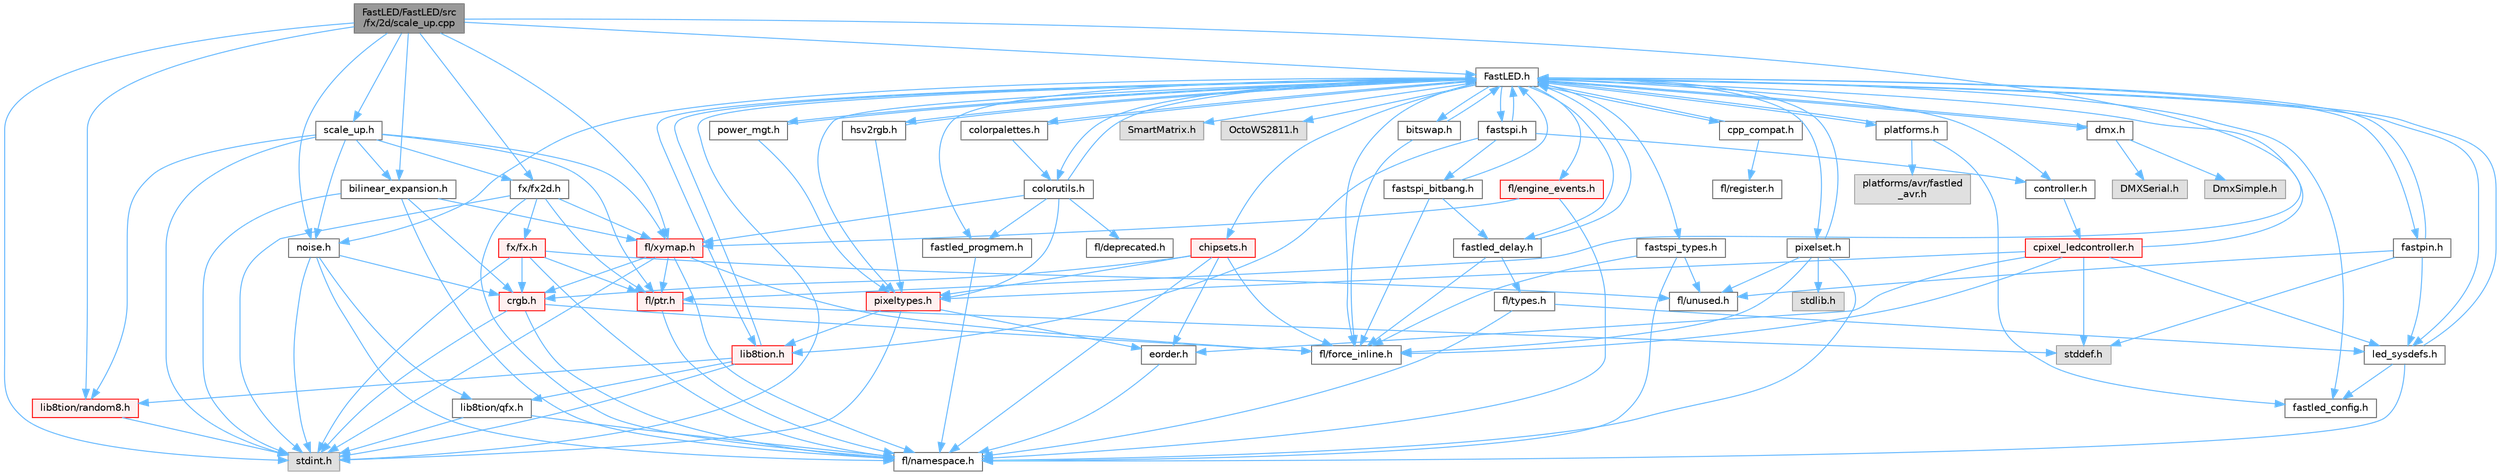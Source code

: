 digraph "FastLED/FastLED/src/fx/2d/scale_up.cpp"
{
 // LATEX_PDF_SIZE
  bgcolor="transparent";
  edge [fontname=Helvetica,fontsize=10,labelfontname=Helvetica,labelfontsize=10];
  node [fontname=Helvetica,fontsize=10,shape=box,height=0.2,width=0.4];
  Node1 [id="Node000001",label="FastLED/FastLED/src\l/fx/2d/scale_up.cpp",height=0.2,width=0.4,color="gray40", fillcolor="grey60", style="filled", fontcolor="black",tooltip=" "];
  Node1 -> Node2 [id="edge1_Node000001_Node000002",color="steelblue1",style="solid",tooltip=" "];
  Node2 [id="Node000002",label="stdint.h",height=0.2,width=0.4,color="grey60", fillcolor="#E0E0E0", style="filled",tooltip=" "];
  Node1 -> Node3 [id="edge2_Node000001_Node000003",color="steelblue1",style="solid",tooltip=" "];
  Node3 [id="Node000003",label="FastLED.h",height=0.2,width=0.4,color="grey40", fillcolor="white", style="filled",URL="$db/d97/_fast_l_e_d_8h.html",tooltip="central include file for FastLED, defines the CFastLED class/object"];
  Node3 -> Node2 [id="edge3_Node000003_Node000002",color="steelblue1",style="solid",tooltip=" "];
  Node3 -> Node4 [id="edge4_Node000003_Node000004",color="steelblue1",style="solid",tooltip=" "];
  Node4 [id="Node000004",label="SmartMatrix.h",height=0.2,width=0.4,color="grey60", fillcolor="#E0E0E0", style="filled",tooltip=" "];
  Node3 -> Node5 [id="edge5_Node000003_Node000005",color="steelblue1",style="solid",tooltip=" "];
  Node5 [id="Node000005",label="OctoWS2811.h",height=0.2,width=0.4,color="grey60", fillcolor="#E0E0E0", style="filled",tooltip=" "];
  Node3 -> Node6 [id="edge6_Node000003_Node000006",color="steelblue1",style="solid",tooltip=" "];
  Node6 [id="Node000006",label="fl/force_inline.h",height=0.2,width=0.4,color="grey40", fillcolor="white", style="filled",URL="$d8/d2d/fl_2force__inline_8h.html",tooltip=" "];
  Node3 -> Node7 [id="edge7_Node000003_Node000007",color="steelblue1",style="solid",tooltip=" "];
  Node7 [id="Node000007",label="cpp_compat.h",height=0.2,width=0.4,color="grey40", fillcolor="white", style="filled",URL="$d9/d13/cpp__compat_8h.html",tooltip="Compatibility functions based on C++ version."];
  Node7 -> Node3 [id="edge8_Node000007_Node000003",color="steelblue1",style="solid",tooltip=" "];
  Node7 -> Node8 [id="edge9_Node000007_Node000008",color="steelblue1",style="solid",tooltip=" "];
  Node8 [id="Node000008",label="fl/register.h",height=0.2,width=0.4,color="grey40", fillcolor="white", style="filled",URL="$d8/dc1/fl_2register_8h.html",tooltip=" "];
  Node3 -> Node9 [id="edge10_Node000003_Node000009",color="steelblue1",style="solid",tooltip=" "];
  Node9 [id="Node000009",label="fastled_config.h",height=0.2,width=0.4,color="grey40", fillcolor="white", style="filled",URL="$d5/d11/fastled__config_8h.html",tooltip="Contains definitions that can be used to configure FastLED at compile time."];
  Node3 -> Node10 [id="edge11_Node000003_Node000010",color="steelblue1",style="solid",tooltip=" "];
  Node10 [id="Node000010",label="led_sysdefs.h",height=0.2,width=0.4,color="grey40", fillcolor="white", style="filled",URL="$d9/d3e/led__sysdefs_8h.html",tooltip="Determines which platform system definitions to include."];
  Node10 -> Node3 [id="edge12_Node000010_Node000003",color="steelblue1",style="solid",tooltip=" "];
  Node10 -> Node9 [id="edge13_Node000010_Node000009",color="steelblue1",style="solid",tooltip=" "];
  Node10 -> Node11 [id="edge14_Node000010_Node000011",color="steelblue1",style="solid",tooltip=" "];
  Node11 [id="Node000011",label="fl/namespace.h",height=0.2,width=0.4,color="grey40", fillcolor="white", style="filled",URL="$df/d2a/namespace_8h.html",tooltip="Implements the FastLED namespace macros."];
  Node3 -> Node12 [id="edge15_Node000003_Node000012",color="steelblue1",style="solid",tooltip=" "];
  Node12 [id="Node000012",label="fastled_delay.h",height=0.2,width=0.4,color="grey40", fillcolor="white", style="filled",URL="$d0/da8/fastled__delay_8h.html",tooltip="Utility functions and classes for managing delay cycles."];
  Node12 -> Node3 [id="edge16_Node000012_Node000003",color="steelblue1",style="solid",tooltip=" "];
  Node12 -> Node13 [id="edge17_Node000012_Node000013",color="steelblue1",style="solid",tooltip=" "];
  Node13 [id="Node000013",label="fl/types.h",height=0.2,width=0.4,color="grey40", fillcolor="white", style="filled",URL="$d7/da1/fl_2types_8h.html",tooltip=" "];
  Node13 -> Node10 [id="edge18_Node000013_Node000010",color="steelblue1",style="solid",tooltip=" "];
  Node13 -> Node11 [id="edge19_Node000013_Node000011",color="steelblue1",style="solid",tooltip=" "];
  Node12 -> Node6 [id="edge20_Node000012_Node000006",color="steelblue1",style="solid",tooltip=" "];
  Node3 -> Node14 [id="edge21_Node000003_Node000014",color="steelblue1",style="solid",tooltip=" "];
  Node14 [id="Node000014",label="bitswap.h",height=0.2,width=0.4,color="grey40", fillcolor="white", style="filled",URL="$de/ded/bitswap_8h.html",tooltip="Functions for doing a rotation of bits/bytes used by parallel output."];
  Node14 -> Node3 [id="edge22_Node000014_Node000003",color="steelblue1",style="solid",tooltip=" "];
  Node14 -> Node6 [id="edge23_Node000014_Node000006",color="steelblue1",style="solid",tooltip=" "];
  Node3 -> Node15 [id="edge24_Node000003_Node000015",color="steelblue1",style="solid",tooltip=" "];
  Node15 [id="Node000015",label="controller.h",height=0.2,width=0.4,color="grey40", fillcolor="white", style="filled",URL="$d2/dd9/controller_8h.html",tooltip="deprecated: base definitions used by led controllers for writing out led data"];
  Node15 -> Node16 [id="edge25_Node000015_Node000016",color="steelblue1",style="solid",tooltip=" "];
  Node16 [id="Node000016",label="cpixel_ledcontroller.h",height=0.2,width=0.4,color="red", fillcolor="#FFF0F0", style="filled",URL="$d9/d57/cpixel__ledcontroller_8h.html",tooltip="defines the templated version of the CLEDController class"];
  Node16 -> Node17 [id="edge26_Node000016_Node000017",color="steelblue1",style="solid",tooltip=" "];
  Node17 [id="Node000017",label="stddef.h",height=0.2,width=0.4,color="grey60", fillcolor="#E0E0E0", style="filled",tooltip=" "];
  Node16 -> Node3 [id="edge27_Node000016_Node000003",color="steelblue1",style="solid",tooltip=" "];
  Node16 -> Node10 [id="edge28_Node000016_Node000010",color="steelblue1",style="solid",tooltip=" "];
  Node16 -> Node18 [id="edge29_Node000016_Node000018",color="steelblue1",style="solid",tooltip=" "];
  Node18 [id="Node000018",label="pixeltypes.h",height=0.2,width=0.4,color="red", fillcolor="#FFF0F0", style="filled",URL="$d2/dba/pixeltypes_8h.html",tooltip="Includes defintions for RGB and HSV pixels."];
  Node18 -> Node2 [id="edge30_Node000018_Node000002",color="steelblue1",style="solid",tooltip=" "];
  Node18 -> Node19 [id="edge31_Node000018_Node000019",color="steelblue1",style="solid",tooltip=" "];
  Node19 [id="Node000019",label="lib8tion.h",height=0.2,width=0.4,color="red", fillcolor="#FFF0F0", style="filled",URL="$df/da5/lib8tion_8h.html",tooltip="Fast, efficient 8-bit math functions specifically designed for high-performance LED programming."];
  Node19 -> Node3 [id="edge32_Node000019_Node000003",color="steelblue1",style="solid",tooltip=" "];
  Node19 -> Node2 [id="edge33_Node000019_Node000002",color="steelblue1",style="solid",tooltip=" "];
  Node19 -> Node22 [id="edge34_Node000019_Node000022",color="steelblue1",style="solid",tooltip=" "];
  Node22 [id="Node000022",label="lib8tion/qfx.h",height=0.2,width=0.4,color="grey40", fillcolor="white", style="filled",URL="$d2/d19/qfx_8h.html",tooltip=" "];
  Node22 -> Node2 [id="edge35_Node000022_Node000002",color="steelblue1",style="solid",tooltip=" "];
  Node22 -> Node11 [id="edge36_Node000022_Node000011",color="steelblue1",style="solid",tooltip=" "];
  Node19 -> Node31 [id="edge37_Node000019_Node000031",color="steelblue1",style="solid",tooltip=" "];
  Node31 [id="Node000031",label="lib8tion/random8.h",height=0.2,width=0.4,color="red", fillcolor="#FFF0F0", style="filled",URL="$d9/dfa/random8_8h.html",tooltip="Fast, efficient random number generators specifically designed for high-performance LED programming."];
  Node31 -> Node2 [id="edge38_Node000031_Node000002",color="steelblue1",style="solid",tooltip=" "];
  Node18 -> Node33 [id="edge39_Node000018_Node000033",color="steelblue1",style="solid",tooltip=" "];
  Node33 [id="Node000033",label="eorder.h",height=0.2,width=0.4,color="grey40", fillcolor="white", style="filled",URL="$db/d07/eorder_8h.html",tooltip="Defines color channel ordering enumerations."];
  Node33 -> Node11 [id="edge40_Node000033_Node000011",color="steelblue1",style="solid",tooltip=" "];
  Node16 -> Node33 [id="edge41_Node000016_Node000033",color="steelblue1",style="solid",tooltip=" "];
  Node16 -> Node6 [id="edge42_Node000016_Node000006",color="steelblue1",style="solid",tooltip=" "];
  Node3 -> Node63 [id="edge43_Node000003_Node000063",color="steelblue1",style="solid",tooltip=" "];
  Node63 [id="Node000063",label="fastpin.h",height=0.2,width=0.4,color="grey40", fillcolor="white", style="filled",URL="$db/d65/fastpin_8h.html",tooltip="Class base definitions for defining fast pin access."];
  Node63 -> Node3 [id="edge44_Node000063_Node000003",color="steelblue1",style="solid",tooltip=" "];
  Node63 -> Node10 [id="edge45_Node000063_Node000010",color="steelblue1",style="solid",tooltip=" "];
  Node63 -> Node17 [id="edge46_Node000063_Node000017",color="steelblue1",style="solid",tooltip=" "];
  Node63 -> Node48 [id="edge47_Node000063_Node000048",color="steelblue1",style="solid",tooltip=" "];
  Node48 [id="Node000048",label="fl/unused.h",height=0.2,width=0.4,color="grey40", fillcolor="white", style="filled",URL="$d8/d4b/unused_8h.html",tooltip=" "];
  Node3 -> Node64 [id="edge48_Node000003_Node000064",color="steelblue1",style="solid",tooltip=" "];
  Node64 [id="Node000064",label="fastspi_types.h",height=0.2,width=0.4,color="grey40", fillcolor="white", style="filled",URL="$d2/ddb/fastspi__types_8h.html",tooltip="Data types and constants used by SPI interfaces."];
  Node64 -> Node6 [id="edge49_Node000064_Node000006",color="steelblue1",style="solid",tooltip=" "];
  Node64 -> Node11 [id="edge50_Node000064_Node000011",color="steelblue1",style="solid",tooltip=" "];
  Node64 -> Node48 [id="edge51_Node000064_Node000048",color="steelblue1",style="solid",tooltip=" "];
  Node3 -> Node65 [id="edge52_Node000003_Node000065",color="steelblue1",style="solid",tooltip=" "];
  Node65 [id="Node000065",label="dmx.h",height=0.2,width=0.4,color="grey40", fillcolor="white", style="filled",URL="$d3/de1/dmx_8h.html",tooltip="Defines the DMX512-based LED controllers."];
  Node65 -> Node3 [id="edge53_Node000065_Node000003",color="steelblue1",style="solid",tooltip=" "];
  Node65 -> Node66 [id="edge54_Node000065_Node000066",color="steelblue1",style="solid",tooltip=" "];
  Node66 [id="Node000066",label="DmxSimple.h",height=0.2,width=0.4,color="grey60", fillcolor="#E0E0E0", style="filled",tooltip=" "];
  Node65 -> Node67 [id="edge55_Node000065_Node000067",color="steelblue1",style="solid",tooltip=" "];
  Node67 [id="Node000067",label="DMXSerial.h",height=0.2,width=0.4,color="grey60", fillcolor="#E0E0E0", style="filled",tooltip=" "];
  Node3 -> Node68 [id="edge56_Node000003_Node000068",color="steelblue1",style="solid",tooltip=" "];
  Node68 [id="Node000068",label="platforms.h",height=0.2,width=0.4,color="grey40", fillcolor="white", style="filled",URL="$da/dc9/platforms_8h.html",tooltip="Determines which platforms headers to include."];
  Node68 -> Node3 [id="edge57_Node000068_Node000003",color="steelblue1",style="solid",tooltip=" "];
  Node68 -> Node9 [id="edge58_Node000068_Node000009",color="steelblue1",style="solid",tooltip=" "];
  Node68 -> Node69 [id="edge59_Node000068_Node000069",color="steelblue1",style="solid",tooltip=" "];
  Node69 [id="Node000069",label="platforms/avr/fastled\l_avr.h",height=0.2,width=0.4,color="grey60", fillcolor="#E0E0E0", style="filled",tooltip=" "];
  Node3 -> Node70 [id="edge60_Node000003_Node000070",color="steelblue1",style="solid",tooltip=" "];
  Node70 [id="Node000070",label="fastled_progmem.h",height=0.2,width=0.4,color="grey40", fillcolor="white", style="filled",URL="$df/dab/fastled__progmem_8h.html",tooltip="Wrapper definitions to allow seamless use of PROGMEM in environments that have it."];
  Node70 -> Node11 [id="edge61_Node000070_Node000011",color="steelblue1",style="solid",tooltip=" "];
  Node3 -> Node19 [id="edge62_Node000003_Node000019",color="steelblue1",style="solid",tooltip=" "];
  Node3 -> Node18 [id="edge63_Node000003_Node000018",color="steelblue1",style="solid",tooltip=" "];
  Node3 -> Node71 [id="edge64_Node000003_Node000071",color="steelblue1",style="solid",tooltip=" "];
  Node71 [id="Node000071",label="hsv2rgb.h",height=0.2,width=0.4,color="grey40", fillcolor="white", style="filled",URL="$de/d9a/hsv2rgb_8h.html",tooltip="Functions to convert from the HSV colorspace to the RGB colorspace."];
  Node71 -> Node3 [id="edge65_Node000071_Node000003",color="steelblue1",style="solid",tooltip=" "];
  Node71 -> Node18 [id="edge66_Node000071_Node000018",color="steelblue1",style="solid",tooltip=" "];
  Node3 -> Node72 [id="edge67_Node000003_Node000072",color="steelblue1",style="solid",tooltip=" "];
  Node72 [id="Node000072",label="colorutils.h",height=0.2,width=0.4,color="grey40", fillcolor="white", style="filled",URL="$d1/dfb/colorutils_8h.html",tooltip="Utility functions for color fill, palettes, blending, and more."];
  Node72 -> Node3 [id="edge68_Node000072_Node000003",color="steelblue1",style="solid",tooltip=" "];
  Node72 -> Node18 [id="edge69_Node000072_Node000018",color="steelblue1",style="solid",tooltip=" "];
  Node72 -> Node70 [id="edge70_Node000072_Node000070",color="steelblue1",style="solid",tooltip=" "];
  Node72 -> Node51 [id="edge71_Node000072_Node000051",color="steelblue1",style="solid",tooltip=" "];
  Node51 [id="Node000051",label="fl/xymap.h",height=0.2,width=0.4,color="red", fillcolor="#FFF0F0", style="filled",URL="$d6/dc9/fl_2xymap_8h.html",tooltip=" "];
  Node51 -> Node2 [id="edge72_Node000051_Node000002",color="steelblue1",style="solid",tooltip=" "];
  Node51 -> Node26 [id="edge73_Node000051_Node000026",color="steelblue1",style="solid",tooltip=" "];
  Node26 [id="Node000026",label="crgb.h",height=0.2,width=0.4,color="red", fillcolor="#FFF0F0", style="filled",URL="$db/dd1/crgb_8h.html",tooltip="Defines the red, green, and blue (RGB) pixel struct."];
  Node26 -> Node2 [id="edge74_Node000026_Node000002",color="steelblue1",style="solid",tooltip=" "];
  Node26 -> Node11 [id="edge75_Node000026_Node000011",color="steelblue1",style="solid",tooltip=" "];
  Node26 -> Node6 [id="edge76_Node000026_Node000006",color="steelblue1",style="solid",tooltip=" "];
  Node51 -> Node6 [id="edge77_Node000051_Node000006",color="steelblue1",style="solid",tooltip=" "];
  Node51 -> Node36 [id="edge78_Node000051_Node000036",color="steelblue1",style="solid",tooltip=" "];
  Node36 [id="Node000036",label="fl/ptr.h",height=0.2,width=0.4,color="red", fillcolor="#FFF0F0", style="filled",URL="$d7/df1/fl_2ptr_8h.html",tooltip=" "];
  Node36 -> Node17 [id="edge79_Node000036_Node000017",color="steelblue1",style="solid",tooltip=" "];
  Node36 -> Node11 [id="edge80_Node000036_Node000011",color="steelblue1",style="solid",tooltip=" "];
  Node51 -> Node11 [id="edge81_Node000051_Node000011",color="steelblue1",style="solid",tooltip=" "];
  Node72 -> Node73 [id="edge82_Node000072_Node000073",color="steelblue1",style="solid",tooltip=" "];
  Node73 [id="Node000073",label="fl/deprecated.h",height=0.2,width=0.4,color="grey40", fillcolor="white", style="filled",URL="$d4/dce/deprecated_8h.html",tooltip=" "];
  Node3 -> Node74 [id="edge83_Node000003_Node000074",color="steelblue1",style="solid",tooltip=" "];
  Node74 [id="Node000074",label="pixelset.h",height=0.2,width=0.4,color="grey40", fillcolor="white", style="filled",URL="$d4/d46/pixelset_8h.html",tooltip="Declares classes for managing logical groups of LEDs."];
  Node74 -> Node3 [id="edge84_Node000074_Node000003",color="steelblue1",style="solid",tooltip=" "];
  Node74 -> Node6 [id="edge85_Node000074_Node000006",color="steelblue1",style="solid",tooltip=" "];
  Node74 -> Node48 [id="edge86_Node000074_Node000048",color="steelblue1",style="solid",tooltip=" "];
  Node74 -> Node75 [id="edge87_Node000074_Node000075",color="steelblue1",style="solid",tooltip=" "];
  Node75 [id="Node000075",label="stdlib.h",height=0.2,width=0.4,color="grey60", fillcolor="#E0E0E0", style="filled",tooltip=" "];
  Node74 -> Node11 [id="edge88_Node000074_Node000011",color="steelblue1",style="solid",tooltip=" "];
  Node3 -> Node76 [id="edge89_Node000003_Node000076",color="steelblue1",style="solid",tooltip=" "];
  Node76 [id="Node000076",label="colorpalettes.h",height=0.2,width=0.4,color="grey40", fillcolor="white", style="filled",URL="$dc/dcc/colorpalettes_8h.html",tooltip="Declarations for the predefined color palettes supplied by FastLED."];
  Node76 -> Node3 [id="edge90_Node000076_Node000003",color="steelblue1",style="solid",tooltip=" "];
  Node76 -> Node72 [id="edge91_Node000076_Node000072",color="steelblue1",style="solid",tooltip=" "];
  Node3 -> Node77 [id="edge92_Node000003_Node000077",color="steelblue1",style="solid",tooltip=" "];
  Node77 [id="Node000077",label="noise.h",height=0.2,width=0.4,color="grey40", fillcolor="white", style="filled",URL="$d1/d31/noise_8h.html",tooltip="Functions to generate and fill arrays with noise."];
  Node77 -> Node2 [id="edge93_Node000077_Node000002",color="steelblue1",style="solid",tooltip=" "];
  Node77 -> Node26 [id="edge94_Node000077_Node000026",color="steelblue1",style="solid",tooltip=" "];
  Node77 -> Node11 [id="edge95_Node000077_Node000011",color="steelblue1",style="solid",tooltip=" "];
  Node77 -> Node22 [id="edge96_Node000077_Node000022",color="steelblue1",style="solid",tooltip=" "];
  Node3 -> Node78 [id="edge97_Node000003_Node000078",color="steelblue1",style="solid",tooltip=" "];
  Node78 [id="Node000078",label="power_mgt.h",height=0.2,width=0.4,color="grey40", fillcolor="white", style="filled",URL="$dc/d5b/power__mgt_8h.html",tooltip="Functions to limit the power used by FastLED."];
  Node78 -> Node3 [id="edge98_Node000078_Node000003",color="steelblue1",style="solid",tooltip=" "];
  Node78 -> Node18 [id="edge99_Node000078_Node000018",color="steelblue1",style="solid",tooltip=" "];
  Node3 -> Node79 [id="edge100_Node000003_Node000079",color="steelblue1",style="solid",tooltip=" "];
  Node79 [id="Node000079",label="fastspi.h",height=0.2,width=0.4,color="grey40", fillcolor="white", style="filled",URL="$d6/ddc/fastspi_8h.html",tooltip="Serial peripheral interface (SPI) definitions per platform."];
  Node79 -> Node3 [id="edge101_Node000079_Node000003",color="steelblue1",style="solid",tooltip=" "];
  Node79 -> Node15 [id="edge102_Node000079_Node000015",color="steelblue1",style="solid",tooltip=" "];
  Node79 -> Node19 [id="edge103_Node000079_Node000019",color="steelblue1",style="solid",tooltip=" "];
  Node79 -> Node80 [id="edge104_Node000079_Node000080",color="steelblue1",style="solid",tooltip=" "];
  Node80 [id="Node000080",label="fastspi_bitbang.h",height=0.2,width=0.4,color="grey40", fillcolor="white", style="filled",URL="$d9/d8d/fastspi__bitbang_8h.html",tooltip="Software SPI (aka bit-banging) support."];
  Node80 -> Node3 [id="edge105_Node000080_Node000003",color="steelblue1",style="solid",tooltip=" "];
  Node80 -> Node12 [id="edge106_Node000080_Node000012",color="steelblue1",style="solid",tooltip=" "];
  Node80 -> Node6 [id="edge107_Node000080_Node000006",color="steelblue1",style="solid",tooltip=" "];
  Node3 -> Node81 [id="edge108_Node000003_Node000081",color="steelblue1",style="solid",tooltip=" "];
  Node81 [id="Node000081",label="chipsets.h",height=0.2,width=0.4,color="red", fillcolor="#FFF0F0", style="filled",URL="$db/d66/chipsets_8h.html",tooltip="Contains the bulk of the definitions for the various LED chipsets supported."];
  Node81 -> Node18 [id="edge109_Node000081_Node000018",color="steelblue1",style="solid",tooltip=" "];
  Node81 -> Node6 [id="edge110_Node000081_Node000006",color="steelblue1",style="solid",tooltip=" "];
  Node81 -> Node26 [id="edge111_Node000081_Node000026",color="steelblue1",style="solid",tooltip=" "];
  Node81 -> Node33 [id="edge112_Node000081_Node000033",color="steelblue1",style="solid",tooltip=" "];
  Node81 -> Node11 [id="edge113_Node000081_Node000011",color="steelblue1",style="solid",tooltip=" "];
  Node3 -> Node49 [id="edge114_Node000003_Node000049",color="steelblue1",style="solid",tooltip=" "];
  Node49 [id="Node000049",label="fl/engine_events.h",height=0.2,width=0.4,color="red", fillcolor="#FFF0F0", style="filled",URL="$dc/dd9/fl_2engine__events_8h.html",tooltip=" "];
  Node49 -> Node51 [id="edge115_Node000049_Node000051",color="steelblue1",style="solid",tooltip=" "];
  Node49 -> Node11 [id="edge116_Node000049_Node000011",color="steelblue1",style="solid",tooltip=" "];
  Node1 -> Node82 [id="edge117_Node000001_Node000082",color="steelblue1",style="solid",tooltip=" "];
  Node82 [id="Node000082",label="bilinear_expansion.h",height=0.2,width=0.4,color="grey40", fillcolor="white", style="filled",URL="$da/d34/bilinear__expansion_8h.html",tooltip="Demonstrates how to mix noise generation with color palettes on a 2D LED matrix."];
  Node82 -> Node2 [id="edge118_Node000082_Node000002",color="steelblue1",style="solid",tooltip=" "];
  Node82 -> Node26 [id="edge119_Node000082_Node000026",color="steelblue1",style="solid",tooltip=" "];
  Node82 -> Node11 [id="edge120_Node000082_Node000011",color="steelblue1",style="solid",tooltip=" "];
  Node82 -> Node51 [id="edge121_Node000082_Node000051",color="steelblue1",style="solid",tooltip=" "];
  Node1 -> Node36 [id="edge122_Node000001_Node000036",color="steelblue1",style="solid",tooltip=" "];
  Node1 -> Node83 [id="edge123_Node000001_Node000083",color="steelblue1",style="solid",tooltip=" "];
  Node83 [id="Node000083",label="fx/fx2d.h",height=0.2,width=0.4,color="grey40", fillcolor="white", style="filled",URL="$d9/d43/fx2d_8h.html",tooltip=" "];
  Node83 -> Node2 [id="edge124_Node000083_Node000002",color="steelblue1",style="solid",tooltip=" "];
  Node83 -> Node51 [id="edge125_Node000083_Node000051",color="steelblue1",style="solid",tooltip=" "];
  Node83 -> Node11 [id="edge126_Node000083_Node000011",color="steelblue1",style="solid",tooltip=" "];
  Node83 -> Node84 [id="edge127_Node000083_Node000084",color="steelblue1",style="solid",tooltip=" "];
  Node84 [id="Node000084",label="fx/fx.h",height=0.2,width=0.4,color="red", fillcolor="#FFF0F0", style="filled",URL="$d2/d0c/fx_8h.html",tooltip=" "];
  Node84 -> Node2 [id="edge128_Node000084_Node000002",color="steelblue1",style="solid",tooltip=" "];
  Node84 -> Node26 [id="edge129_Node000084_Node000026",color="steelblue1",style="solid",tooltip=" "];
  Node84 -> Node11 [id="edge130_Node000084_Node000011",color="steelblue1",style="solid",tooltip=" "];
  Node84 -> Node36 [id="edge131_Node000084_Node000036",color="steelblue1",style="solid",tooltip=" "];
  Node84 -> Node48 [id="edge132_Node000084_Node000048",color="steelblue1",style="solid",tooltip=" "];
  Node83 -> Node36 [id="edge133_Node000083_Node000036",color="steelblue1",style="solid",tooltip=" "];
  Node1 -> Node31 [id="edge134_Node000001_Node000031",color="steelblue1",style="solid",tooltip=" "];
  Node1 -> Node77 [id="edge135_Node000001_Node000077",color="steelblue1",style="solid",tooltip=" "];
  Node1 -> Node51 [id="edge136_Node000001_Node000051",color="steelblue1",style="solid",tooltip=" "];
  Node1 -> Node87 [id="edge137_Node000001_Node000087",color="steelblue1",style="solid",tooltip=" "];
  Node87 [id="Node000087",label="scale_up.h",height=0.2,width=0.4,color="grey40", fillcolor="white", style="filled",URL="$d2/d74/scale__up_8h.html",tooltip="Expands a grid using bilinear interpolation and scaling up."];
  Node87 -> Node2 [id="edge138_Node000087_Node000002",color="steelblue1",style="solid",tooltip=" "];
  Node87 -> Node82 [id="edge139_Node000087_Node000082",color="steelblue1",style="solid",tooltip=" "];
  Node87 -> Node36 [id="edge140_Node000087_Node000036",color="steelblue1",style="solid",tooltip=" "];
  Node87 -> Node83 [id="edge141_Node000087_Node000083",color="steelblue1",style="solid",tooltip=" "];
  Node87 -> Node31 [id="edge142_Node000087_Node000031",color="steelblue1",style="solid",tooltip=" "];
  Node87 -> Node77 [id="edge143_Node000087_Node000077",color="steelblue1",style="solid",tooltip=" "];
  Node87 -> Node51 [id="edge144_Node000087_Node000051",color="steelblue1",style="solid",tooltip=" "];
}
